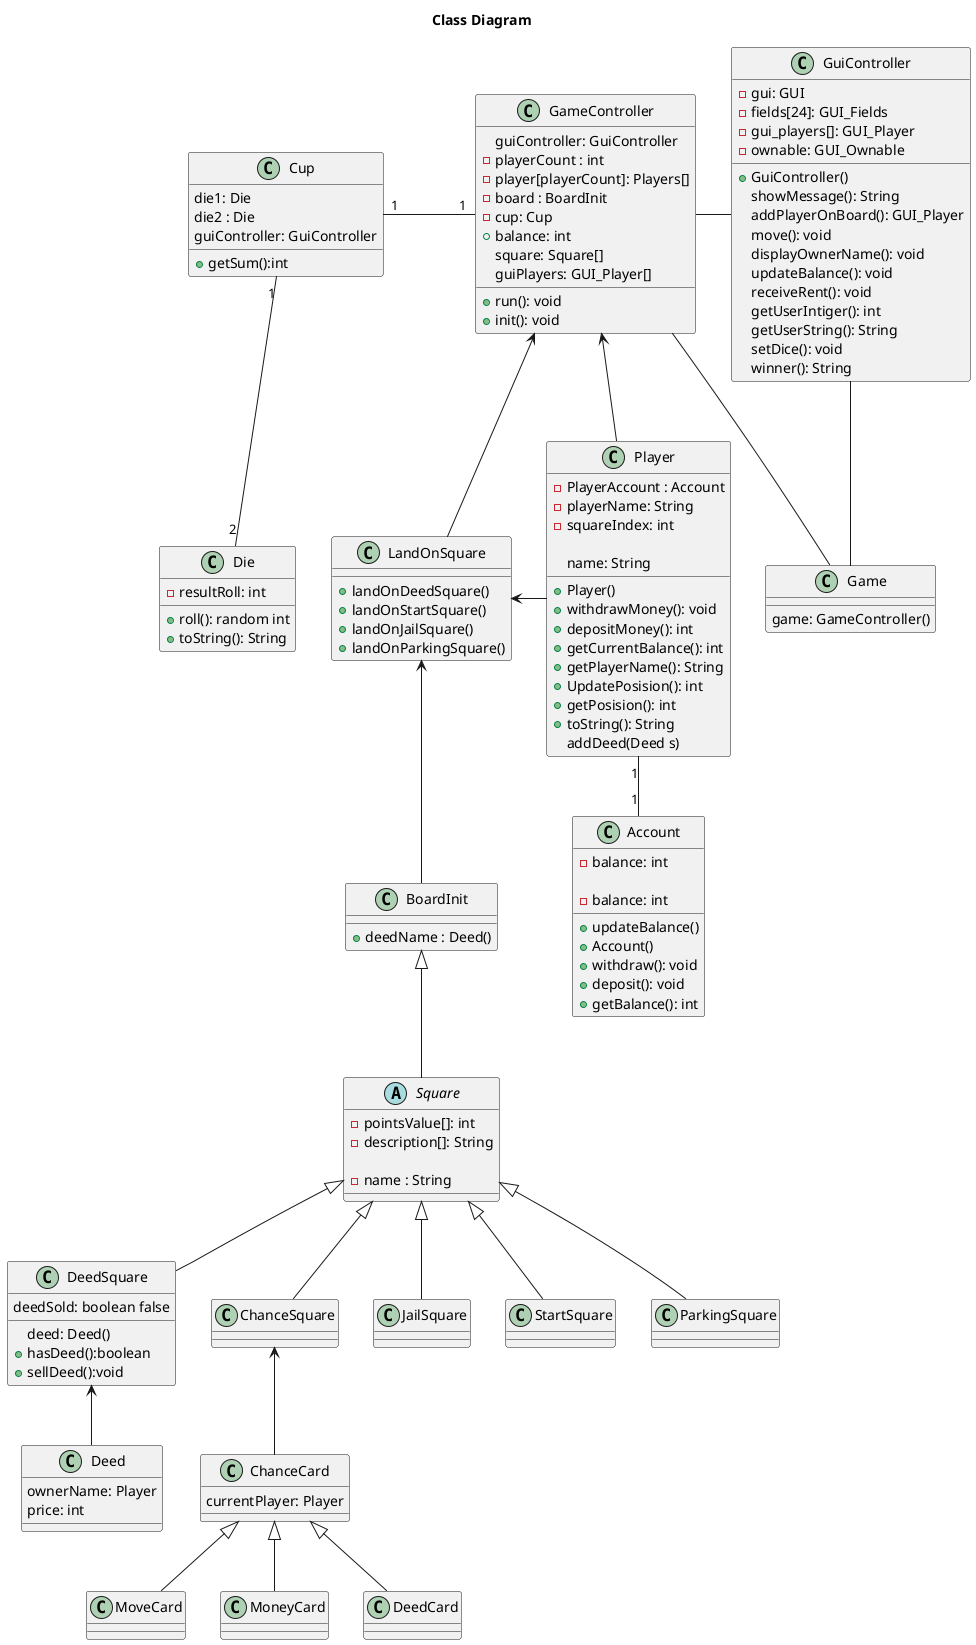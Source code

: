 @startuml

title Class Diagram

class Game{
game: GameController()
}


class Cup{
die1: Die
die2 : Die
guiController: GuiController
+getSum():int
}

class Die {
-resultRoll: int

+roll(): random int
+toString(): String
}

class GameController {
guiController: GuiController
-playerCount : int
-player[playerCount]: Players[]
-board : BoardInit
-cup: Cup
+balance: int
square: Square[]
guiPlayers: GUI_Player[]

+run(): void
+init(): void

}

class LandOnSquare {
+landOnDeedSquare()
+landOnStartSquare()
+landOnJailSquare()
+landOnParkingSquare()
}

class Player{
-PlayerAccount : Account
-playerName: String
-squareIndex: int
+Player()
+withdrawMoney(): void
+depositMoney(): int
+getCurrentBalance(): int
+getPlayerName(): String
+UpdatePosision(): int
+getPosision(): int
+toString(): String

}

class Account{
-balance: int
+updateBalance()

}

class Square {
-pointsValue[]: int
-description[]: String

}

class BoardInit {
+deedName : Deed()

}

abstract class Square {
- name : String
}

class DeedSquare {
deed: Deed()
deedSold: boolean false
+hasDeed():boolean
+sellDeed():void

}

class Deed {
ownerName: Player
price: int

}

class Player {
name: String
addDeed(Deed s)

}

class Account {
-balance: int
+Account()
+withdraw(): void
+deposit(): void
+getBalance(): int

}

class ChanceSquare {}

class ChanceCard {}

class JailSquare {}

class StartSquare {}

class ParkingSquare {}

class GuiController{
-gui: GUI
-fields[24]: GUI_Fields
-gui_players[]: GUI_Player
-ownable: GUI_Ownable
+GuiController()
showMessage(): String
addPlayerOnBoard(): GUI_Player
move(): void
displayOwnerName(): void
updateBalance(): void
receiveRent(): void
getUserIntiger(): int
getUserString(): String
setDice(): void
winner(): String
}

class ChanceCard {
currentPlayer: Player

}

class MoveCard {

}

GameController -up- Game

GuiController -right Game

GameController <-down- LandOnSquare

GuiController -left GameController

LandOnSquare <-down- BoardInit

LandOnSquare <-right- Player

BoardInit <|-down- Square

Square <|-down- DeedSquare

DeedSquare <-down- Deed

Square  <|-down- ChanceSquare

ChanceSquare <-down- ChanceCard

Square  <|-down- JailSquare

Square  <|-down- StartSquare

Square  <|-down- ParkingSquare

ChanceCard <|-down- MoveCard

ChanceCard <|-down- MoneyCard

ChanceCard <|-down- DeedCard



GameController <-right- Player

GameController "1" -left- "1" Cup




Cup "1" -down- "2" Die

Player "1" -down- "1" Account

@enduml



